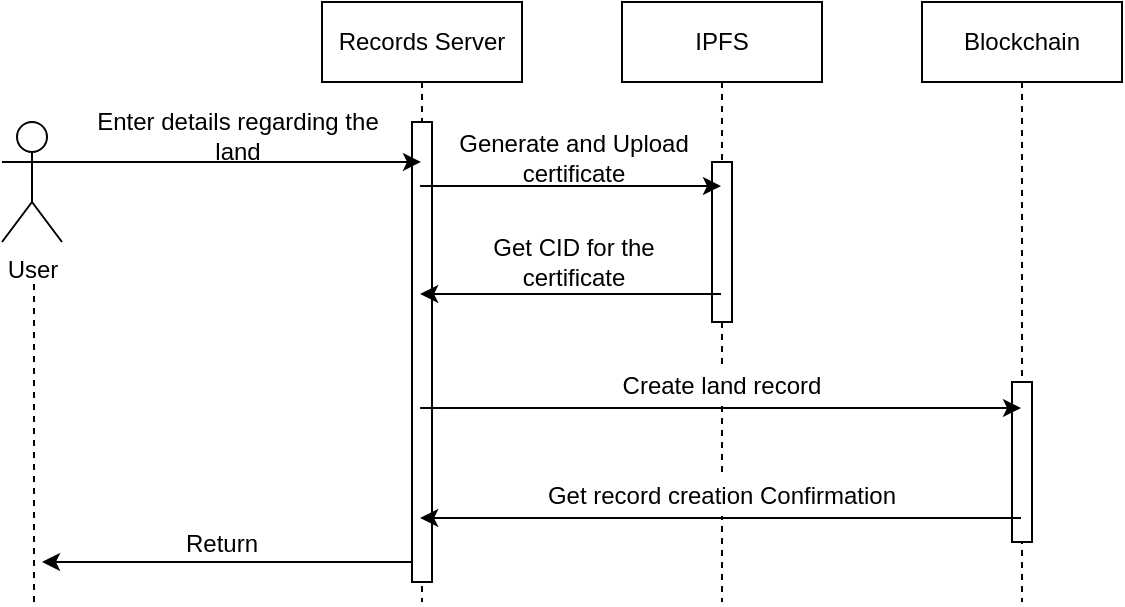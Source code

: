 <mxfile version="14.5.7" type="device"><diagram id="n5YKbSuvSE3Ux_14TE6m" name="Page-1"><mxGraphModel dx="889" dy="513" grid="1" gridSize="10" guides="1" tooltips="1" connect="1" arrows="1" fold="1" page="1" pageScale="1" pageWidth="850" pageHeight="1100" math="0" shadow="0"><root><mxCell id="0"/><mxCell id="1" parent="0"/><mxCell id="MI90fd1RtwOMR3oFTQUU-1" value="Records Server" style="shape=umlLifeline;perimeter=lifelinePerimeter;whiteSpace=wrap;html=1;container=1;collapsible=0;recursiveResize=0;outlineConnect=0;" vertex="1" parent="1"><mxGeometry x="180" y="50" width="100" height="300" as="geometry"/></mxCell><mxCell id="MI90fd1RtwOMR3oFTQUU-5" value="" style="html=1;points=[];perimeter=orthogonalPerimeter;" vertex="1" parent="MI90fd1RtwOMR3oFTQUU-1"><mxGeometry x="45" y="60" width="10" height="230" as="geometry"/></mxCell><mxCell id="MI90fd1RtwOMR3oFTQUU-2" value="IPFS" style="shape=umlLifeline;perimeter=lifelinePerimeter;whiteSpace=wrap;html=1;container=1;collapsible=0;recursiveResize=0;outlineConnect=0;" vertex="1" parent="1"><mxGeometry x="330" y="50" width="100" height="300" as="geometry"/></mxCell><mxCell id="MI90fd1RtwOMR3oFTQUU-6" value="" style="html=1;points=[];perimeter=orthogonalPerimeter;" vertex="1" parent="MI90fd1RtwOMR3oFTQUU-2"><mxGeometry x="45" y="80" width="10" height="80" as="geometry"/></mxCell><mxCell id="MI90fd1RtwOMR3oFTQUU-3" value="Blockchain" style="shape=umlLifeline;perimeter=lifelinePerimeter;whiteSpace=wrap;html=1;container=1;collapsible=0;recursiveResize=0;outlineConnect=0;" vertex="1" parent="1"><mxGeometry x="480" y="50" width="100" height="300" as="geometry"/></mxCell><mxCell id="MI90fd1RtwOMR3oFTQUU-7" value="" style="html=1;points=[];perimeter=orthogonalPerimeter;" vertex="1" parent="MI90fd1RtwOMR3oFTQUU-3"><mxGeometry x="45" y="190" width="10" height="80" as="geometry"/></mxCell><mxCell id="MI90fd1RtwOMR3oFTQUU-4" value="User" style="shape=umlActor;verticalLabelPosition=bottom;verticalAlign=top;html=1;" vertex="1" parent="1"><mxGeometry x="20" y="110" width="30" height="60" as="geometry"/></mxCell><mxCell id="MI90fd1RtwOMR3oFTQUU-8" value="" style="endArrow=classic;html=1;exitX=1;exitY=0.333;exitDx=0;exitDy=0;exitPerimeter=0;" edge="1" parent="1" source="MI90fd1RtwOMR3oFTQUU-4" target="MI90fd1RtwOMR3oFTQUU-1"><mxGeometry width="50" height="50" relative="1" as="geometry"><mxPoint x="220" y="240" as="sourcePoint"/><mxPoint x="270" y="190" as="targetPoint"/></mxGeometry></mxCell><mxCell id="MI90fd1RtwOMR3oFTQUU-9" value="" style="endArrow=classic;html=1;" edge="1" parent="1"><mxGeometry width="50" height="50" relative="1" as="geometry"><mxPoint x="229.071" y="142" as="sourcePoint"/><mxPoint x="379.5" y="142" as="targetPoint"/></mxGeometry></mxCell><mxCell id="MI90fd1RtwOMR3oFTQUU-10" value="" style="endArrow=classic;html=1;" edge="1" parent="1"><mxGeometry width="50" height="50" relative="1" as="geometry"><mxPoint x="379.5" y="196" as="sourcePoint"/><mxPoint x="229.071" y="196" as="targetPoint"/></mxGeometry></mxCell><mxCell id="MI90fd1RtwOMR3oFTQUU-11" value="" style="endArrow=classic;html=1;" edge="1" parent="1"><mxGeometry width="50" height="50" relative="1" as="geometry"><mxPoint x="229.071" y="253" as="sourcePoint"/><mxPoint x="529.5" y="253" as="targetPoint"/></mxGeometry></mxCell><mxCell id="MI90fd1RtwOMR3oFTQUU-12" value="" style="endArrow=classic;html=1;" edge="1" parent="1"><mxGeometry width="50" height="50" relative="1" as="geometry"><mxPoint x="529.5" y="308" as="sourcePoint"/><mxPoint x="229.071" y="308" as="targetPoint"/></mxGeometry></mxCell><mxCell id="MI90fd1RtwOMR3oFTQUU-13" value="" style="endArrow=classic;html=1;" edge="1" parent="1" source="MI90fd1RtwOMR3oFTQUU-5"><mxGeometry width="50" height="50" relative="1" as="geometry"><mxPoint x="220" y="240" as="sourcePoint"/><mxPoint x="40" y="330" as="targetPoint"/></mxGeometry></mxCell><mxCell id="MI90fd1RtwOMR3oFTQUU-14" value="" style="endArrow=none;dashed=1;html=1;" edge="1" parent="1"><mxGeometry width="50" height="50" relative="1" as="geometry"><mxPoint x="36" y="350" as="sourcePoint"/><mxPoint x="36" y="190" as="targetPoint"/></mxGeometry></mxCell><mxCell id="MI90fd1RtwOMR3oFTQUU-15" value="Enter details regarding the land" style="text;html=1;strokeColor=none;fillColor=none;align=center;verticalAlign=middle;whiteSpace=wrap;rounded=0;" vertex="1" parent="1"><mxGeometry x="58" y="107" width="160" height="20" as="geometry"/></mxCell><mxCell id="MI90fd1RtwOMR3oFTQUU-16" value="Generate and Upload certificate" style="text;html=1;strokeColor=none;fillColor=none;align=center;verticalAlign=middle;whiteSpace=wrap;rounded=0;" vertex="1" parent="1"><mxGeometry x="240" y="118" width="132" height="20" as="geometry"/></mxCell><mxCell id="MI90fd1RtwOMR3oFTQUU-17" value="Get CID for the certificate" style="text;html=1;strokeColor=none;fillColor=none;align=center;verticalAlign=middle;whiteSpace=wrap;rounded=0;" vertex="1" parent="1"><mxGeometry x="241" y="170" width="130" height="20" as="geometry"/></mxCell><mxCell id="MI90fd1RtwOMR3oFTQUU-18" value="Create land record" style="text;html=1;align=center;verticalAlign=middle;whiteSpace=wrap;rounded=0;fillColor=#ffffff;" vertex="1" parent="1"><mxGeometry x="314" y="232" width="132" height="20" as="geometry"/></mxCell><mxCell id="MI90fd1RtwOMR3oFTQUU-20" value="Get record creation Confirmation" style="text;html=1;strokeColor=none;align=center;verticalAlign=middle;whiteSpace=wrap;rounded=0;fillColor=#ffffff;" vertex="1" parent="1"><mxGeometry x="280" y="287" width="200" height="20" as="geometry"/></mxCell><mxCell id="MI90fd1RtwOMR3oFTQUU-21" value="Return" style="text;html=1;strokeColor=none;fillColor=none;align=center;verticalAlign=middle;whiteSpace=wrap;rounded=0;" vertex="1" parent="1"><mxGeometry x="110" y="311" width="40" height="20" as="geometry"/></mxCell></root></mxGraphModel></diagram></mxfile>